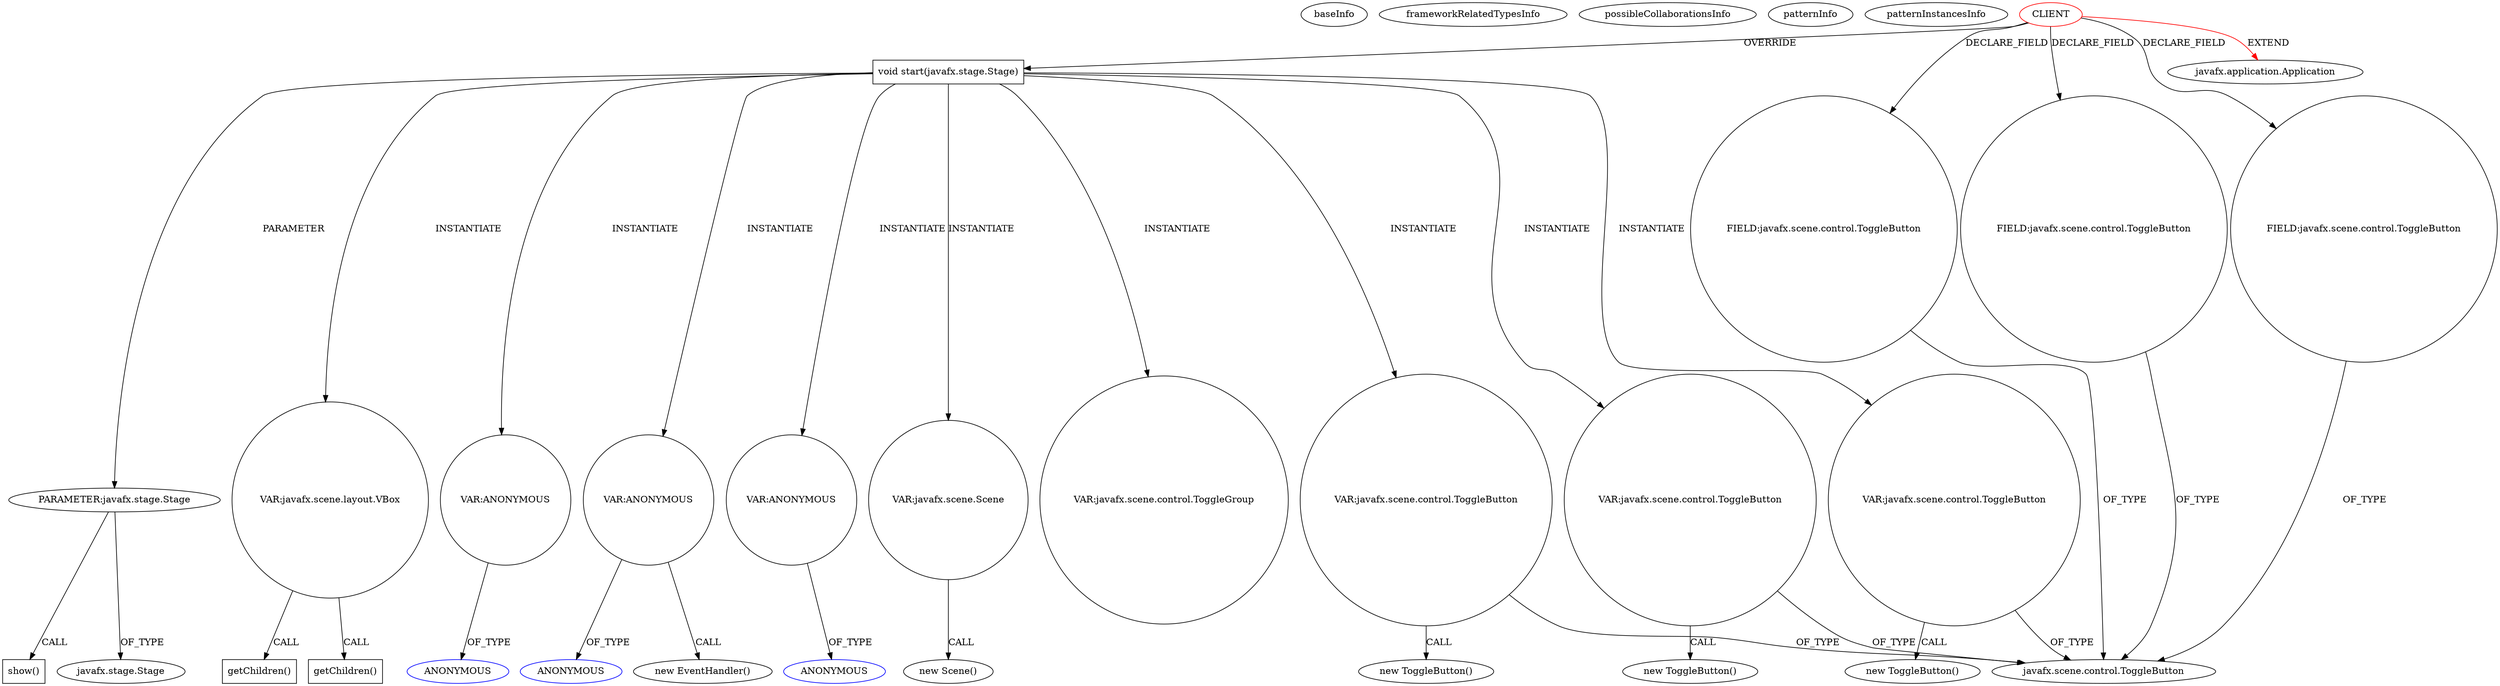 digraph {
baseInfo[graphId=1747,category="pattern",isAnonymous=false,possibleRelation=false]
frameworkRelatedTypesInfo[0="javafx.application.Application"]
possibleCollaborationsInfo[]
patternInfo[frequency=2.0,patternRootClient=0]
patternInstancesInfo[0="pdehn-TankBot~/pdehn-TankBot/TankBot-master/src/tankbot/api/TankBotApplication.java~TankBotApplication~3827",1="philippone-EMGClassifier~/philippone-EMGClassifier/EMGClassifier-master/src/gui/EMGClassifierGUI.java~EMGClassifierGUI~3875"]
3[label="javafx.scene.control.ToggleButton",vertexType="FRAMEWORK_CLASS_TYPE",isFrameworkType=false]
207[label="VAR:javafx.scene.control.ToggleButton",vertexType="VARIABLE_EXPRESION",isFrameworkType=false,shape=circle]
206[label="new ToggleButton()",vertexType="CONSTRUCTOR_CALL",isFrameworkType=false]
300[label="VAR:javafx.scene.control.ToggleButton",vertexType="VARIABLE_EXPRESION",isFrameworkType=false,shape=circle]
299[label="new ToggleButton()",vertexType="CONSTRUCTOR_CALL",isFrameworkType=false]
306[label="VAR:javafx.scene.control.ToggleButton",vertexType="VARIABLE_EXPRESION",isFrameworkType=false,shape=circle]
305[label="new ToggleButton()",vertexType="CONSTRUCTOR_CALL",isFrameworkType=false]
22[label="void start(javafx.stage.Stage)",vertexType="OVERRIDING_METHOD_DECLARATION",isFrameworkType=false,shape=box]
0[label="CLIENT",vertexType="ROOT_CLIENT_CLASS_DECLARATION",isFrameworkType=false,color=red]
23[label="PARAMETER:javafx.stage.Stage",vertexType="PARAMETER_DECLARATION",isFrameworkType=false]
434[label="show()",vertexType="INSIDE_CALL",isFrameworkType=false,shape=box]
12[label="FIELD:javafx.scene.control.ToggleButton",vertexType="FIELD_DECLARATION",isFrameworkType=false,shape=circle]
6[label="FIELD:javafx.scene.control.ToggleButton",vertexType="FIELD_DECLARATION",isFrameworkType=false,shape=circle]
4[label="FIELD:javafx.scene.control.ToggleButton",vertexType="FIELD_DECLARATION",isFrameworkType=false,shape=circle]
290[label="VAR:javafx.scene.layout.VBox",vertexType="VARIABLE_EXPRESION",isFrameworkType=false,shape=circle]
378[label="getChildren()",vertexType="INSIDE_CALL",isFrameworkType=false,shape=box]
372[label="getChildren()",vertexType="INSIDE_CALL",isFrameworkType=false,shape=box]
402[label="VAR:ANONYMOUS",vertexType="VARIABLE_EXPRESION",isFrameworkType=false,shape=circle]
403[label="ANONYMOUS",vertexType="REFERENCE_ANONYMOUS_DECLARATION",isFrameworkType=false,color=blue]
414[label="VAR:ANONYMOUS",vertexType="VARIABLE_EXPRESION",isFrameworkType=false,shape=circle]
286[label="VAR:ANONYMOUS",vertexType="VARIABLE_EXPRESION",isFrameworkType=false,shape=circle]
24[label="javafx.stage.Stage",vertexType="FRAMEWORK_CLASS_TYPE",isFrameworkType=false]
415[label="ANONYMOUS",vertexType="REFERENCE_ANONYMOUS_DECLARATION",isFrameworkType=false,color=blue]
287[label="ANONYMOUS",vertexType="REFERENCE_ANONYMOUS_DECLARATION",isFrameworkType=false,color=blue]
413[label="new EventHandler()",vertexType="CONSTRUCTOR_CALL",isFrameworkType=false]
1[label="javafx.application.Application",vertexType="FRAMEWORK_CLASS_TYPE",isFrameworkType=false]
29[label="VAR:javafx.scene.Scene",vertexType="VARIABLE_EXPRESION",isFrameworkType=false,shape=circle]
28[label="new Scene()",vertexType="CONSTRUCTOR_CALL",isFrameworkType=false]
398[label="VAR:javafx.scene.control.ToggleGroup",vertexType="VARIABLE_EXPRESION",isFrameworkType=false,shape=circle]
22->29[label="INSTANTIATE"]
23->434[label="CALL"]
22->290[label="INSTANTIATE"]
290->372[label="CALL"]
0->4[label="DECLARE_FIELD"]
0->12[label="DECLARE_FIELD"]
0->22[label="OVERRIDE"]
12->3[label="OF_TYPE"]
6->3[label="OF_TYPE"]
0->6[label="DECLARE_FIELD"]
22->306[label="INSTANTIATE"]
22->398[label="INSTANTIATE"]
414->415[label="OF_TYPE"]
22->286[label="INSTANTIATE"]
207->206[label="CALL"]
306->3[label="OF_TYPE"]
23->24[label="OF_TYPE"]
22->414[label="INSTANTIATE"]
414->413[label="CALL"]
300->3[label="OF_TYPE"]
0->1[label="EXTEND",color=red]
290->378[label="CALL"]
4->3[label="OF_TYPE"]
22->207[label="INSTANTIATE"]
22->402[label="INSTANTIATE"]
29->28[label="CALL"]
286->287[label="OF_TYPE"]
306->305[label="CALL"]
22->23[label="PARAMETER"]
22->300[label="INSTANTIATE"]
300->299[label="CALL"]
207->3[label="OF_TYPE"]
402->403[label="OF_TYPE"]
}
